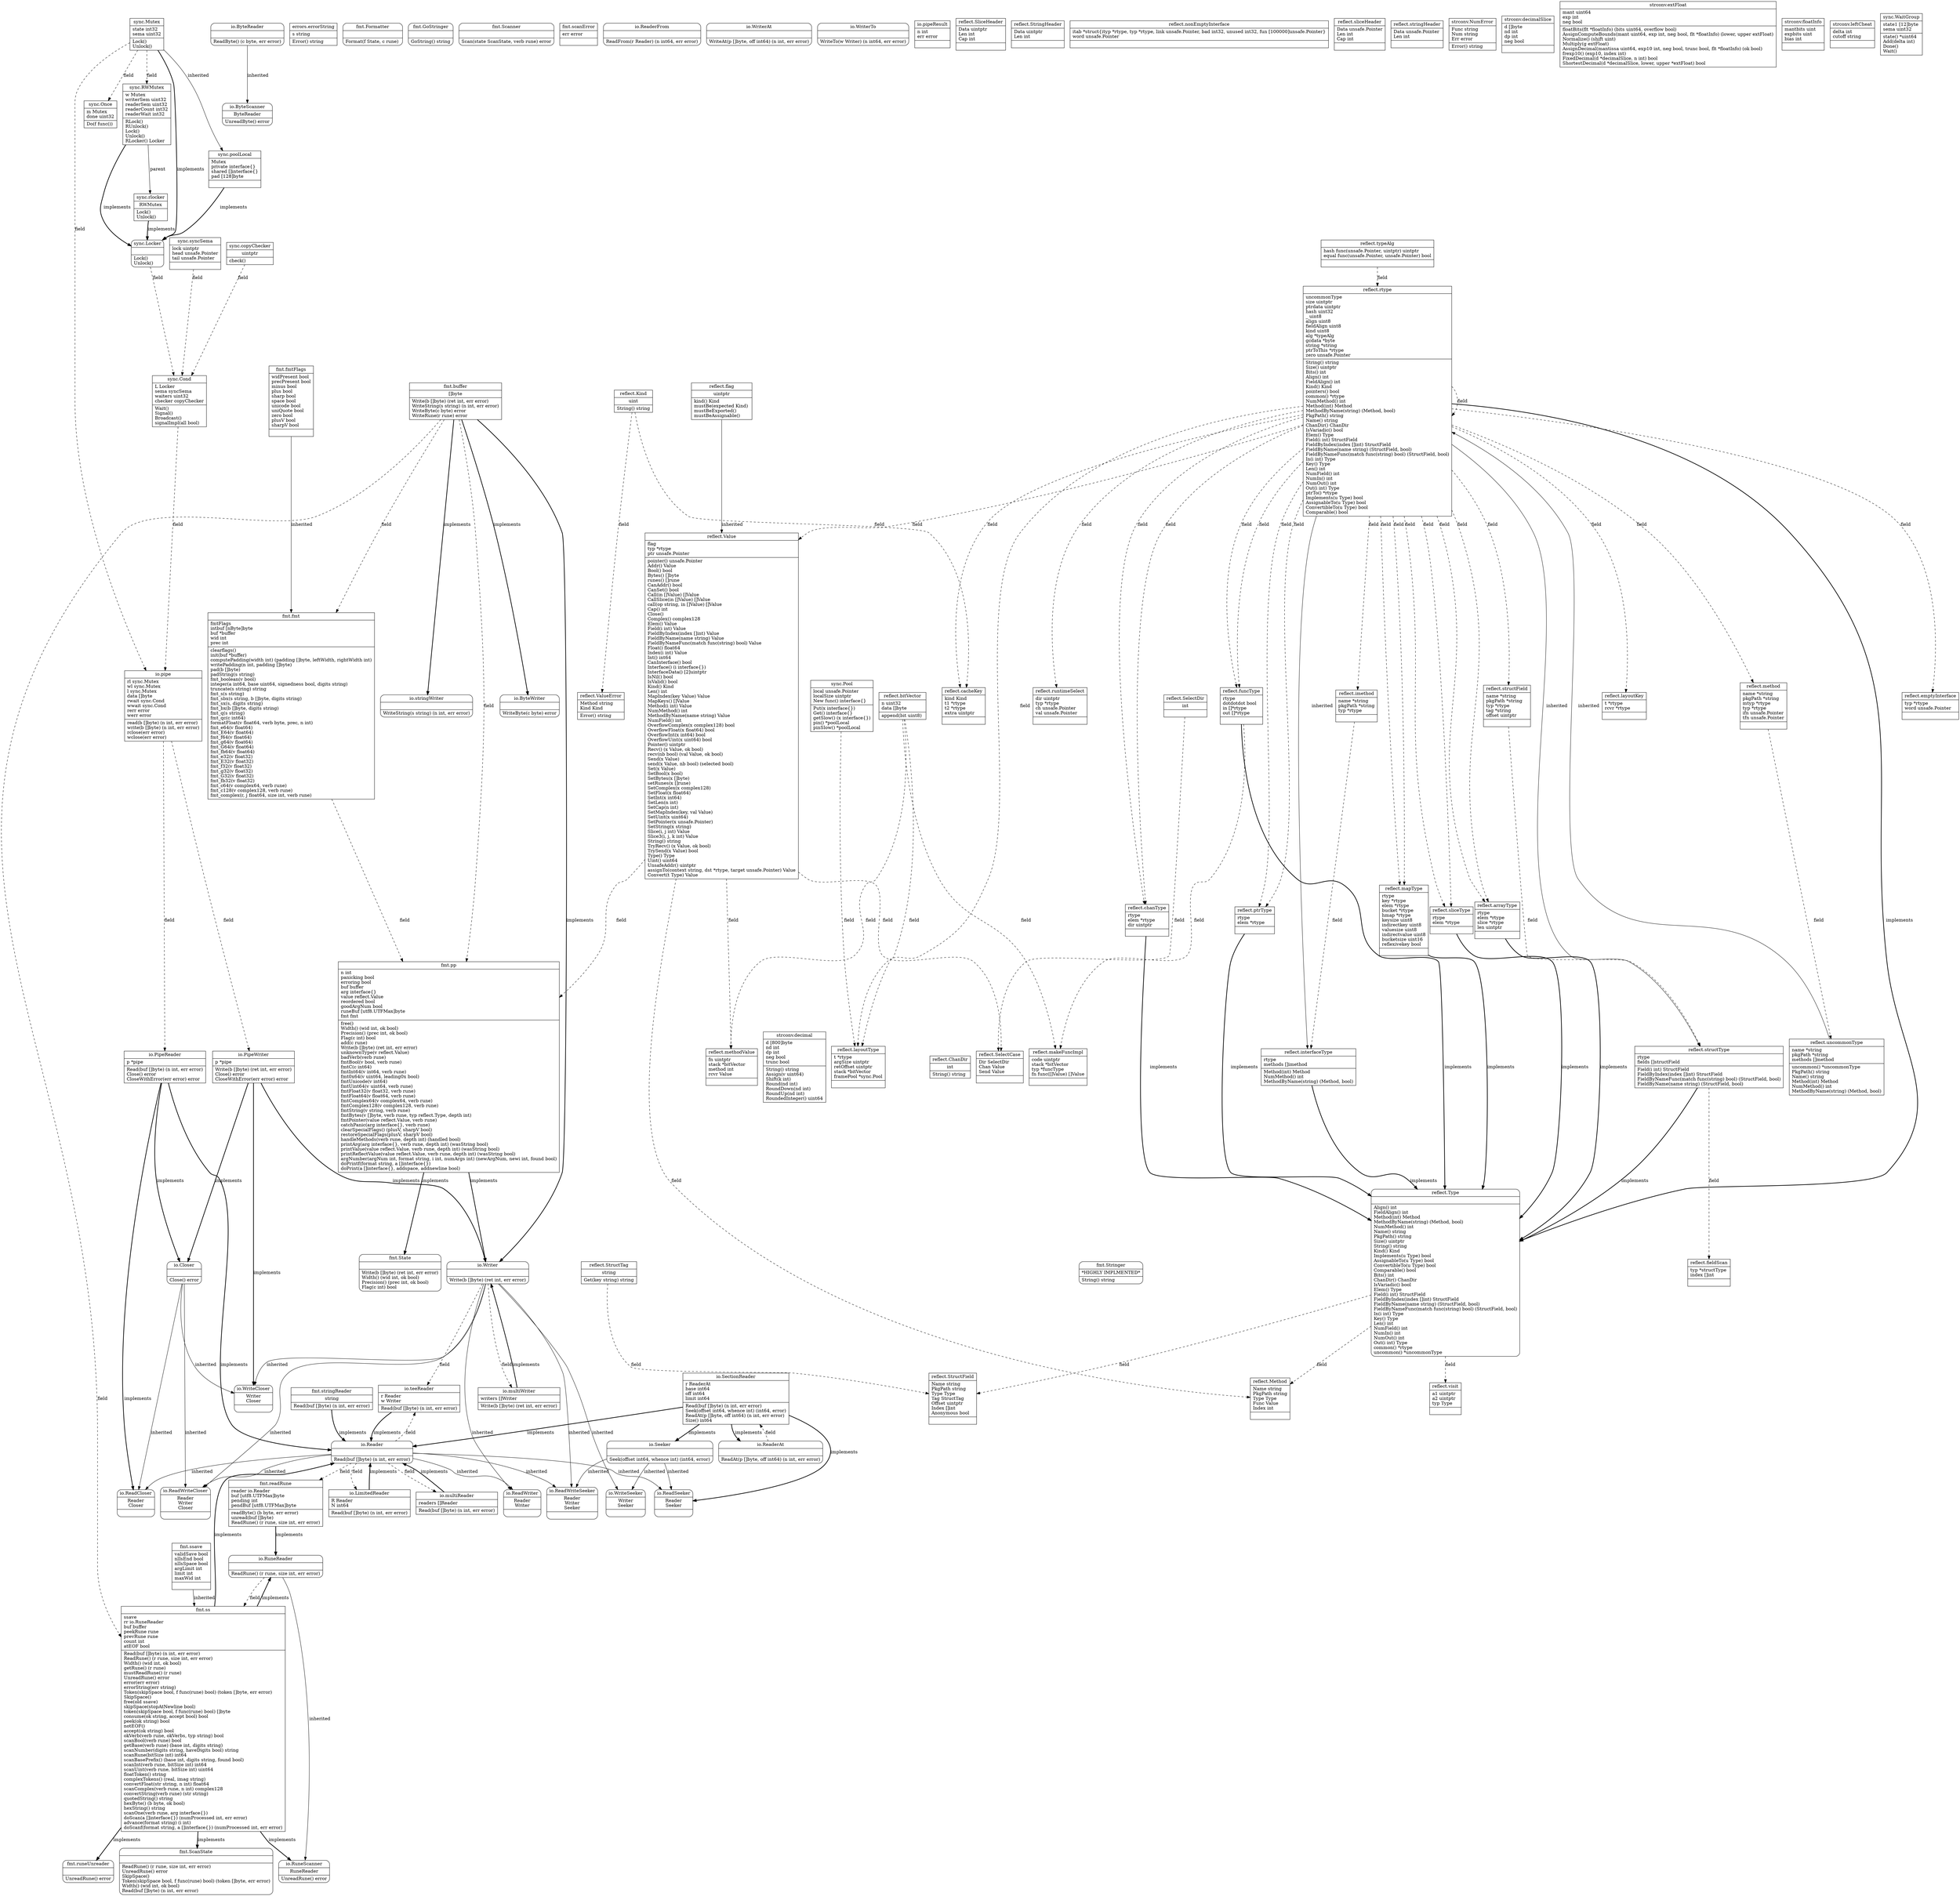 digraph fmt {
	fmt_SEL_buffer->fmt_SEL_pp[ label=field, style=dashed ];
	reflect_SEL_Value->fmt_SEL_pp[ label=field, style=dashed ];
	fmt_SEL_fmt->fmt_SEL_pp[ label=field, style=dashed ];
	io_SEL_Reader->fmt_SEL_readRune[ label=field, style=dashed ];
	fmt_SEL_ssave->fmt_SEL_ss[ label=inherited, style=solid ];
	io_SEL_RuneReader->fmt_SEL_ss[ label=field, style=dashed ];
	fmt_SEL_buffer->fmt_SEL_ss[ label=field, style=dashed ];
	fmt_SEL_fmtFlags->fmt_SEL_fmt[ label=inherited, style=solid ];
	fmt_SEL_buffer->fmt_SEL_fmt[ label=field, style=dashed ];
	sync_SEL_Locker->sync_SEL_Cond[ label=field, style=dashed ];
	sync_SEL_syncSema->sync_SEL_Cond[ label=field, style=dashed ];
	sync_SEL_copyChecker->sync_SEL_Cond[ label=field, style=dashed ];
	sync_SEL_Mutex->sync_SEL_Once[ label=field, style=dashed ];
	sync_SEL_Mutex->sync_SEL_poolLocal[ label=inherited, style=solid ];
	sync_SEL_Mutex->sync_SEL_RWMutex[ label=field, style=dashed ];
	sync_SEL_RWMutex->sync_SEL_rlocker[ label=parent, style=solid ];
	reflect_SEL_Type->reflect_SEL_visit[ label=field, style=dashed ];
	reflect_SEL_bitVector->reflect_SEL_methodValue[ label=field, style=dashed ];
	reflect_SEL_Value->reflect_SEL_methodValue[ label=field, style=dashed ];
	reflect_SEL_bitVector->reflect_SEL_makeFuncImpl[ label=field, style=dashed ];
	reflect_SEL_funcType->reflect_SEL_makeFuncImpl[ label=field, style=dashed ];
	reflect_SEL_Type->reflect_SEL_Method[ label=field, style=dashed ];
	reflect_SEL_Value->reflect_SEL_Method[ label=field, style=dashed ];
	reflect_SEL_uncommonType->reflect_SEL_rtype[ label=inherited, style=solid ];
	reflect_SEL_typeAlg->reflect_SEL_rtype[ label=field, style=dashed ];
	reflect_SEL_rtype->reflect_SEL_rtype[ label=field, style=dashed ];
	reflect_SEL_rtype->reflect_SEL_funcType[ label=field, style=dashed ];
	reflect_SEL_rtype->reflect_SEL_funcType[ label=field, style=dashed ];
	reflect_SEL_rtype->reflect_SEL_method[ label=field, style=dashed ];
	reflect_SEL_Kind->reflect_SEL_cacheKey[ label=field, style=dashed ];
	reflect_SEL_rtype->reflect_SEL_cacheKey[ label=field, style=dashed ];
	reflect_SEL_method->reflect_SEL_uncommonType[ label=field, style=dashed ];
	reflect_SEL_rtype->reflect_SEL_structField[ label=field, style=dashed ];
	reflect_SEL_rtype->reflect_SEL_imethod[ label=field, style=dashed ];
	reflect_SEL_rtype->reflect_SEL_structType[ label=inherited, style=solid ];
	reflect_SEL_structField->reflect_SEL_structType[ label=field, style=dashed ];
	reflect_SEL_Type->reflect_SEL_StructField[ label=field, style=dashed ];
	reflect_SEL_StructTag->reflect_SEL_StructField[ label=field, style=dashed ];
	reflect_SEL_structType->reflect_SEL_fieldScan[ label=field, style=dashed ];
	reflect_SEL_rtype->reflect_SEL_ptrType[ label=field, style=dashed ];
	reflect_SEL_rtype->reflect_SEL_ptrType[ label=field, style=dashed ];
	reflect_SEL_rtype->reflect_SEL_sliceType[ label=field, style=dashed ];
	reflect_SEL_rtype->reflect_SEL_sliceType[ label=field, style=dashed ];
	reflect_SEL_rtype->reflect_SEL_interfaceType[ label=inherited, style=solid ];
	reflect_SEL_imethod->reflect_SEL_interfaceType[ label=field, style=dashed ];
	reflect_SEL_rtype->reflect_SEL_mapType[ label=field, style=dashed ];
	reflect_SEL_rtype->reflect_SEL_mapType[ label=field, style=dashed ];
	reflect_SEL_rtype->reflect_SEL_layoutType[ label=field, style=dashed ];
	reflect_SEL_bitVector->reflect_SEL_layoutType[ label=field, style=dashed ];
	sync_SEL_Pool->reflect_SEL_layoutType[ label=field, style=dashed ];
	reflect_SEL_rtype->reflect_SEL_chanType[ label=field, style=dashed ];
	reflect_SEL_rtype->reflect_SEL_chanType[ label=field, style=dashed ];
	reflect_SEL_rtype->reflect_SEL_layoutKey[ label=field, style=dashed ];
	reflect_SEL_rtype->reflect_SEL_arrayType[ label=field, style=dashed ];
	reflect_SEL_rtype->reflect_SEL_arrayType[ label=field, style=dashed ];
	reflect_SEL_SelectDir->reflect_SEL_SelectCase[ label=field, style=dashed ];
	reflect_SEL_Value->reflect_SEL_SelectCase[ label=field, style=dashed ];
	reflect_SEL_rtype->reflect_SEL_emptyInterface[ label=field, style=dashed ];
	reflect_SEL_flag->reflect_SEL_Value[ label=inherited, style=solid ];
	reflect_SEL_rtype->reflect_SEL_Value[ label=field, style=dashed ];
	reflect_SEL_Kind->reflect_SEL_ValueError[ label=field, style=dashed ];
	reflect_SEL_rtype->reflect_SEL_runtimeSelect[ label=field, style=dashed ];
	io_SEL_Reader->io_SEL_LimitedReader[ label=field, style=dashed ];
	io_SEL_Reader->io_SEL_teeReader[ label=field, style=dashed ];
	io_SEL_Writer->io_SEL_teeReader[ label=field, style=dashed ];
	io_SEL_ReaderAt->io_SEL_SectionReader[ label=field, style=dashed ];
	io_SEL_Writer->io_SEL_multiWriter[ label=field, style=dashed ];
	io_SEL_Reader->io_SEL_multiReader[ label=field, style=dashed ];
	io_SEL_pipe->io_SEL_PipeReader[ label=field, style=dashed ];
	io_SEL_pipe->io_SEL_PipeWriter[ label=field, style=dashed ];
	sync_SEL_Mutex->io_SEL_pipe[ label=field, style=dashed ];
	sync_SEL_Cond->io_SEL_pipe[ label=field, style=dashed ];
	strconv_SEL_decimal->fmt_SEL_Stringer[ label=implements, style=invis ];
	reflect_SEL_rtype->fmt_SEL_Stringer[ label=implements, style=invis ];
	reflect_SEL_funcType->fmt_SEL_Stringer[ label=implements, style=invis ];
	reflect_SEL_ChanDir->fmt_SEL_Stringer[ label=implements, style=invis ];
	reflect_SEL_structType->fmt_SEL_Stringer[ label=implements, style=invis ];
	reflect_SEL_Kind->fmt_SEL_Stringer[ label=implements, style=invis ];
	reflect_SEL_ptrType->fmt_SEL_Stringer[ label=implements, style=invis ];
	reflect_SEL_sliceType->fmt_SEL_Stringer[ label=implements, style=invis ];
	reflect_SEL_interfaceType->fmt_SEL_Stringer[ label=implements, style=invis ];
	reflect_SEL_mapType->fmt_SEL_Stringer[ label=implements, style=invis ];
	reflect_SEL_chanType->fmt_SEL_Stringer[ label=implements, style=invis ];
	reflect_SEL_arrayType->fmt_SEL_Stringer[ label=implements, style=invis ];
	reflect_SEL_Value->fmt_SEL_Stringer[ label=implements, style=invis ];
	fmt_SEL_pp->fmt_SEL_State[ label=implements, style=bold ];
	fmt_SEL_ss->fmt_SEL_ScanState[ label=implements, style=bold ];
	fmt_SEL_ss->fmt_SEL_runeUnreader[ label=implements, style=bold ];
	sync_SEL_Mutex->sync_SEL_Locker[ label=implements, style=bold ];
	sync_SEL_poolLocal->sync_SEL_Locker[ label=implements, style=bold ];
	sync_SEL_RWMutex->sync_SEL_Locker[ label=implements, style=bold ];
	sync_SEL_rlocker->sync_SEL_Locker[ label=implements, style=bold ];
	reflect_SEL_rtype->reflect_SEL_Type[ label=implements, style=bold ];
	reflect_SEL_funcType->reflect_SEL_Type[ label=implements, style=bold ];
	reflect_SEL_structType->reflect_SEL_Type[ label=implements, style=bold ];
	reflect_SEL_ptrType->reflect_SEL_Type[ label=implements, style=bold ];
	reflect_SEL_sliceType->reflect_SEL_Type[ label=implements, style=bold ];
	reflect_SEL_interfaceType->reflect_SEL_Type[ label=implements, style=bold ];
	reflect_SEL_mapType->reflect_SEL_Type[ label=implements, style=bold ];
	reflect_SEL_chanType->reflect_SEL_Type[ label=implements, style=bold ];
	reflect_SEL_arrayType->reflect_SEL_Type[ label=implements, style=bold ];
	io_SEL_RuneReader->io_SEL_RuneScanner[ label=inherited, style=solid ];
	fmt_SEL_ss->io_SEL_RuneScanner[ label=implements, style=bold ];
	fmt_SEL_buffer->io_SEL_stringWriter[ label=implements, style=bold ];
	io_SEL_SectionReader->io_SEL_ReaderAt[ label=implements, style=bold ];
	io_SEL_Writer->io_SEL_WriteCloser[ label=inherited, style=solid ];
	io_SEL_Closer->io_SEL_WriteCloser[ label=inherited, style=solid ];
	io_SEL_PipeWriter->io_SEL_WriteCloser[ label=implements, style=bold ];
	io_SEL_Reader->io_SEL_ReadCloser[ label=inherited, style=solid ];
	io_SEL_Closer->io_SEL_ReadCloser[ label=inherited, style=solid ];
	io_SEL_PipeReader->io_SEL_ReadCloser[ label=implements, style=bold ];
	io_SEL_Writer->io_SEL_WriteSeeker[ label=inherited, style=solid ];
	io_SEL_Seeker->io_SEL_WriteSeeker[ label=inherited, style=solid ];
	io_SEL_SectionReader->io_SEL_Seeker[ label=implements, style=bold ];
	io_SEL_Reader->io_SEL_ReadWriter[ label=inherited, style=solid ];
	io_SEL_Writer->io_SEL_ReadWriter[ label=inherited, style=solid ];
	io_SEL_Reader->io_SEL_ReadWriteSeeker[ label=inherited, style=solid ];
	io_SEL_Writer->io_SEL_ReadWriteSeeker[ label=inherited, style=solid ];
	io_SEL_Seeker->io_SEL_ReadWriteSeeker[ label=inherited, style=solid ];
	io_SEL_ByteReader->io_SEL_ByteScanner[ label=inherited, style=solid ];
	fmt_SEL_pp->io_SEL_Writer[ label=implements, style=bold ];
	fmt_SEL_buffer->io_SEL_Writer[ label=implements, style=bold ];
	io_SEL_multiWriter->io_SEL_Writer[ label=implements, style=bold ];
	io_SEL_PipeWriter->io_SEL_Writer[ label=implements, style=bold ];
	io_SEL_Reader->io_SEL_ReadWriteCloser[ label=inherited, style=solid ];
	io_SEL_Writer->io_SEL_ReadWriteCloser[ label=inherited, style=solid ];
	io_SEL_Closer->io_SEL_ReadWriteCloser[ label=inherited, style=solid ];
	fmt_SEL_readRune->io_SEL_RuneReader[ label=implements, style=bold ];
	fmt_SEL_ss->io_SEL_RuneReader[ label=implements, style=bold ];
	fmt_SEL_buffer->io_SEL_ByteWriter[ label=implements, style=bold ];
	fmt_SEL_stringReader->io_SEL_Reader[ label=implements, style=bold ];
	fmt_SEL_ss->io_SEL_Reader[ label=implements, style=bold ];
	io_SEL_LimitedReader->io_SEL_Reader[ label=implements, style=bold ];
	io_SEL_teeReader->io_SEL_Reader[ label=implements, style=bold ];
	io_SEL_SectionReader->io_SEL_Reader[ label=implements, style=bold ];
	io_SEL_multiReader->io_SEL_Reader[ label=implements, style=bold ];
	io_SEL_PipeReader->io_SEL_Reader[ label=implements, style=bold ];
	io_SEL_PipeReader->io_SEL_Closer[ label=implements, style=bold ];
	io_SEL_PipeWriter->io_SEL_Closer[ label=implements, style=bold ];
	io_SEL_Reader->io_SEL_ReadSeeker[ label=inherited, style=solid ];
	io_SEL_Seeker->io_SEL_ReadSeeker[ label=inherited, style=solid ];
	io_SEL_SectionReader->io_SEL_ReadSeeker[ label=implements, style=bold ];
	errors_SEL_errorString [ label="{errors.errorString|s string\l|Error() string\l}", shape=record ];
	fmt_SEL_Formatter [ label="{fmt.Formatter||Format(f State, c rune) \l}", shape=Mrecord ];
	fmt_SEL_GoStringer [ label="{fmt.GoStringer||GoString() string\l}", shape=Mrecord ];
	fmt_SEL_ScanState [ label="{fmt.ScanState||ReadRune() (r rune, size int, err error)\lUnreadRune() error\lSkipSpace() \lToken(skipSpace bool, f func(rune) bool) (token []byte, err error)\lWidth() (wid int, ok bool)\lRead(buf []byte) (n int, err error)\l}", shape=Mrecord ];
	fmt_SEL_Scanner [ label="{fmt.Scanner||Scan(state ScanState, verb rune) error\l}", shape=Mrecord ];
	fmt_SEL_State [ label="{fmt.State||Write(b []byte) (ret int, err error)\lWidth() (wid int, ok bool)\lPrecision() (prec int, ok bool)\lFlag(c int) bool\l}", shape=Mrecord ];
	fmt_SEL_Stringer [ label="{fmt.Stringer|*HIGHLY IMPLMENTED*\n|String() string\l}", shape=Mrecord ];
	fmt_SEL_buffer [ label="{fmt.buffer|[]byte|Write(b []byte) (ret int, err error)\lWriteString(s string) (n int, err error)\lWriteByte(c byte) error\lWriteRune(r rune) error\l}", shape=record ];
	fmt_SEL_fmt [ label="{fmt.fmt|fmtFlags\lintbuf [nByte]byte\lbuf *buffer\lwid int\lprec int\l|clearflags() \linit(buf *buffer) \lcomputePadding(width int) (padding []byte, leftWidth, rightWidth int)\lwritePadding(n int, padding []byte) \lpad(b []byte) \lpadString(s string) \lfmt_boolean(v bool) \linteger(a int64, base uint64, signedness bool, digits string) \ltruncate(s string) string\lfmt_s(s string) \lfmt_sbx(s string, b []byte, digits string) \lfmt_sx(s, digits string) \lfmt_bx(b []byte, digits string) \lfmt_q(s string) \lfmt_qc(c int64) \lformatFloat(v float64, verb byte, prec, n int) \lfmt_e64(v float64) \lfmt_E64(v float64) \lfmt_f64(v float64) \lfmt_g64(v float64) \lfmt_G64(v float64) \lfmt_fb64(v float64) \lfmt_e32(v float32) \lfmt_E32(v float32) \lfmt_f32(v float32) \lfmt_g32(v float32) \lfmt_G32(v float32) \lfmt_fb32(v float32) \lfmt_c64(v complex64, verb rune) \lfmt_c128(v complex128, verb rune) \lfmt_complex(r, j float64, size int, verb rune) \l}", shape=record ];
	fmt_SEL_fmtFlags [ label="{fmt.fmtFlags|widPresent bool\lprecPresent bool\lminus bool\lplus bool\lsharp bool\lspace bool\lunicode bool\luniQuote bool\lzero bool\lplusV bool\lsharpV bool\l|}", shape=record ];
	fmt_SEL_pp [ label="{fmt.pp|n int\lpanicking bool\lerroring bool\lbuf buffer\larg interface\{\}\lvalue reflect.Value\lreordered bool\lgoodArgNum bool\lruneBuf [utf8.UTFMax]byte\lfmt fmt\l|free() \lWidth() (wid int, ok bool)\lPrecision() (prec int, ok bool)\lFlag(c int) bool\ladd(c rune) \lWrite(b []byte) (ret int, err error)\lunknownType(v reflect.Value) \lbadVerb(verb rune) \lfmtBool(v bool, verb rune) \lfmtC(c int64) \lfmtInt64(v int64, verb rune) \lfmt0x64(v uint64, leading0x bool) \lfmtUnicode(v int64) \lfmtUint64(v uint64, verb rune) \lfmtFloat32(v float32, verb rune) \lfmtFloat64(v float64, verb rune) \lfmtComplex64(v complex64, verb rune) \lfmtComplex128(v complex128, verb rune) \lfmtString(v string, verb rune) \lfmtBytes(v []byte, verb rune, typ reflect.Type, depth int) \lfmtPointer(value reflect.Value, verb rune) \lcatchPanic(arg interface\{\}, verb rune) \lclearSpecialFlags() (plusV, sharpV bool)\lrestoreSpecialFlags(plusV, sharpV bool) \lhandleMethods(verb rune, depth int) (handled bool)\lprintArg(arg interface\{\}, verb rune, depth int) (wasString bool)\lprintValue(value reflect.Value, verb rune, depth int) (wasString bool)\lprintReflectValue(value reflect.Value, verb rune, depth int) (wasString bool)\largNumber(argNum int, format string, i int, numArgs int) (newArgNum, newi int, found bool)\ldoPrintf(format string, a []interface\{\}) \ldoPrint(a []interface\{\}, addspace, addnewline bool) \l}", shape=record ];
	fmt_SEL_readRune [ label="{fmt.readRune|reader io.Reader\lbuf [utf8.UTFMax]byte\lpending int\lpendBuf [utf8.UTFMax]byte\l|readByte() (b byte, err error)\lunread(buf []byte) \lReadRune() (r rune, size int, err error)\l}", shape=record ];
	fmt_SEL_runeUnreader [ label="{fmt.runeUnreader||UnreadRune() error\l}", shape=Mrecord ];
	fmt_SEL_scanError [ label="{fmt.scanError|err error\l|}", shape=record ];
	fmt_SEL_ss [ label="{fmt.ss|ssave\lrr io.RuneReader\lbuf buffer\lpeekRune rune\lprevRune rune\lcount int\latEOF bool\l|Read(buf []byte) (n int, err error)\lReadRune() (r rune, size int, err error)\lWidth() (wid int, ok bool)\lgetRune() (r rune)\lmustReadRune() (r rune)\lUnreadRune() error\lerror(err error) \lerrorString(err string) \lToken(skipSpace bool, f func(rune) bool) (token []byte, err error)\lSkipSpace() \lfree(old ssave) \lskipSpace(stopAtNewline bool) \ltoken(skipSpace bool, f func(rune) bool) []byte\lconsume(ok string, accept bool) bool\lpeek(ok string) bool\lnotEOF() \laccept(ok string) bool\lokVerb(verb rune, okVerbs, typ string) bool\lscanBool(verb rune) bool\lgetBase(verb rune) (base int, digits string)\lscanNumber(digits string, haveDigits bool) string\lscanRune(bitSize int) int64\lscanBasePrefix() (base int, digits string, found bool)\lscanInt(verb rune, bitSize int) int64\lscanUint(verb rune, bitSize int) uint64\lfloatToken() string\lcomplexTokens() (real, imag string)\lconvertFloat(str string, n int) float64\lscanComplex(verb rune, n int) complex128\lconvertString(verb rune) (str string)\lquotedString() string\lhexByte() (b byte, ok bool)\lhexString() string\lscanOne(verb rune, arg interface\{\}) \ldoScan(a []interface\{\}) (numProcessed int, err error)\ladvance(format string) (i int)\ldoScanf(format string, a []interface\{\}) (numProcessed int, err error)\l}", shape=record ];
	fmt_SEL_ssave [ label="{fmt.ssave|validSave bool\lnlIsEnd bool\lnlIsSpace bool\largLimit int\llimit int\lmaxWid int\l|}", shape=record ];
	fmt_SEL_stringReader [ label="{fmt.stringReader|string|Read(buf []byte) (n int, err error)\l}", shape=record ];
	io_SEL_ByteReader [ label="{io.ByteReader||ReadByte() (c byte, err error)\l}", shape=Mrecord ];
	io_SEL_ByteScanner [ label="{io.ByteScanner|ByteReader\n|UnreadByte() error\l}", shape=Mrecord ];
	io_SEL_ByteWriter [ label="{io.ByteWriter||WriteByte(c byte) error\l}", shape=Mrecord ];
	io_SEL_Closer [ label="{io.Closer||Close() error\l}", shape=Mrecord ];
	io_SEL_LimitedReader [ label="{io.LimitedReader|R Reader\lN int64\l|Read(buf []byte) (n int, err error)\l}", shape=record ];
	io_SEL_PipeReader [ label="{io.PipeReader|p *pipe\l|Read(buf []byte) (n int, err error)\lClose() error\lCloseWithError(err error) error\l}", shape=record ];
	io_SEL_PipeWriter [ label="{io.PipeWriter|p *pipe\l|Write(b []byte) (ret int, err error)\lClose() error\lCloseWithError(err error) error\l}", shape=record ];
	io_SEL_ReadCloser [ label="{io.ReadCloser|Reader\nCloser\n|}", shape=Mrecord ];
	io_SEL_ReadSeeker [ label="{io.ReadSeeker|Reader\nSeeker\n|}", shape=Mrecord ];
	io_SEL_ReadWriteCloser [ label="{io.ReadWriteCloser|Reader\nWriter\nCloser\n|}", shape=Mrecord ];
	io_SEL_ReadWriteSeeker [ label="{io.ReadWriteSeeker|Reader\nWriter\nSeeker\n|}", shape=Mrecord ];
	io_SEL_ReadWriter [ label="{io.ReadWriter|Reader\nWriter\n|}", shape=Mrecord ];
	io_SEL_Reader [ label="{io.Reader||Read(buf []byte) (n int, err error)\l}", shape=Mrecord ];
	io_SEL_ReaderAt [ label="{io.ReaderAt||ReadAt(p []byte, off int64) (n int, err error)\l}", shape=Mrecord ];
	io_SEL_ReaderFrom [ label="{io.ReaderFrom||ReadFrom(r Reader) (n int64, err error)\l}", shape=Mrecord ];
	io_SEL_RuneReader [ label="{io.RuneReader||ReadRune() (r rune, size int, err error)\l}", shape=Mrecord ];
	io_SEL_RuneScanner [ label="{io.RuneScanner|RuneReader\n|UnreadRune() error\l}", shape=Mrecord ];
	io_SEL_SectionReader [ label="{io.SectionReader|r ReaderAt\lbase int64\loff int64\llimit int64\l|Read(buf []byte) (n int, err error)\lSeek(offset int64, whence int) (int64, error)\lReadAt(p []byte, off int64) (n int, err error)\lSize() int64\l}", shape=record ];
	io_SEL_Seeker [ label="{io.Seeker||Seek(offset int64, whence int) (int64, error)\l}", shape=Mrecord ];
	io_SEL_WriteCloser [ label="{io.WriteCloser|Writer\nCloser\n|}", shape=Mrecord ];
	io_SEL_WriteSeeker [ label="{io.WriteSeeker|Writer\nSeeker\n|}", shape=Mrecord ];
	io_SEL_Writer [ label="{io.Writer||Write(b []byte) (ret int, err error)\l}", shape=Mrecord ];
	io_SEL_WriterAt [ label="{io.WriterAt||WriteAt(p []byte, off int64) (n int, err error)\l}", shape=Mrecord ];
	io_SEL_WriterTo [ label="{io.WriterTo||WriteTo(w Writer) (n int64, err error)\l}", shape=Mrecord ];
	io_SEL_multiReader [ label="{io.multiReader|readers []Reader\l|Read(buf []byte) (n int, err error)\l}", shape=record ];
	io_SEL_multiWriter [ label="{io.multiWriter|writers []Writer\l|Write(b []byte) (ret int, err error)\l}", shape=record ];
	io_SEL_pipe [ label="{io.pipe|rl sync.Mutex\lwl sync.Mutex\ll sync.Mutex\ldata []byte\lrwait sync.Cond\lwwait sync.Cond\lrerr error\lwerr error\l|read(b []byte) (n int, err error)\lwrite(b []byte) (n int, err error)\lrclose(err error) \lwclose(err error) \l}", shape=record ];
	io_SEL_pipeResult [ label="{io.pipeResult|n int\lerr error\l|}", shape=record ];
	io_SEL_stringWriter [ label="{io.stringWriter||WriteString(s string) (n int, err error)\l}", shape=Mrecord ];
	io_SEL_teeReader [ label="{io.teeReader|r Reader\lw Writer\l|Read(buf []byte) (n int, err error)\l}", shape=record ];
	reflect_SEL_ChanDir [ label="{reflect.ChanDir|int|String() string\l}", shape=record ];
	reflect_SEL_Kind [ label="{reflect.Kind|uint|String() string\l}", shape=record ];
	reflect_SEL_Method [ label="{reflect.Method|Name string\lPkgPath string\lType Type\lFunc Value\lIndex int\l|}", shape=record ];
	reflect_SEL_SelectCase [ label="{reflect.SelectCase|Dir SelectDir\lChan Value\lSend Value\l|}", shape=record ];
	reflect_SEL_SelectDir [ label="{reflect.SelectDir|int|}", shape=record ];
	reflect_SEL_SliceHeader [ label="{reflect.SliceHeader|Data uintptr\lLen int\lCap int\l|}", shape=record ];
	reflect_SEL_StringHeader [ label="{reflect.StringHeader|Data uintptr\lLen int\l|}", shape=record ];
	reflect_SEL_StructField [ label="{reflect.StructField|Name string\lPkgPath string\lType Type\lTag StructTag\lOffset uintptr\lIndex []int\lAnonymous bool\l|}", shape=record ];
	reflect_SEL_StructTag [ label="{reflect.StructTag|string|Get(key string) string\l}", shape=record ];
	reflect_SEL_Type [ label="{reflect.Type||Align() int\lFieldAlign() int\lMethod(int) Method\lMethodByName(string) (Method, bool)\lNumMethod() int\lName() string\lPkgPath() string\lSize() uintptr\lString() string\lKind() Kind\lImplements(u Type) bool\lAssignableTo(u Type) bool\lConvertibleTo(u Type) bool\lComparable() bool\lBits() int\lChanDir() ChanDir\lIsVariadic() bool\lElem() Type\lField(i int) StructField\lFieldByIndex(index []int) StructField\lFieldByName(name string) (StructField, bool)\lFieldByNameFunc(match func(string) bool) (StructField, bool)\lIn(i int) Type\lKey() Type\lLen() int\lNumField() int\lNumIn() int\lNumOut() int\lOut(i int) Type\lcommon() *rtype\luncommon() *uncommonType\l}", shape=Mrecord ];
	reflect_SEL_Value [ label="{reflect.Value|flag\ltyp *rtype\lptr unsafe.Pointer\l|pointer() unsafe.Pointer\lAddr() Value\lBool() bool\lBytes() []byte\lrunes() []rune\lCanAddr() bool\lCanSet() bool\lCall(in []Value) []Value\lCallSlice(in []Value) []Value\lcall(op string, in []Value) []Value\lCap() int\lClose() \lComplex() complex128\lElem() Value\lField(i int) Value\lFieldByIndex(index []int) Value\lFieldByName(name string) Value\lFieldByNameFunc(match func(string) bool) Value\lFloat() float64\lIndex(i int) Value\lInt() int64\lCanInterface() bool\lInterface() (i interface\{\})\lInterfaceData() [2]uintptr\lIsNil() bool\lIsValid() bool\lKind() Kind\lLen() int\lMapIndex(key Value) Value\lMapKeys() []Value\lMethod(i int) Value\lNumMethod() int\lMethodByName(name string) Value\lNumField() int\lOverflowComplex(x complex128) bool\lOverflowFloat(x float64) bool\lOverflowInt(x int64) bool\lOverflowUint(x uint64) bool\lPointer() uintptr\lRecv() (x Value, ok bool)\lrecv(nb bool) (val Value, ok bool)\lSend(x Value) \lsend(x Value, nb bool) (selected bool)\lSet(x Value) \lSetBool(x bool) \lSetBytes(x []byte) \lsetRunes(x []rune) \lSetComplex(x complex128) \lSetFloat(x float64) \lSetInt(x int64) \lSetLen(n int) \lSetCap(n int) \lSetMapIndex(key, val Value) \lSetUint(x uint64) \lSetPointer(x unsafe.Pointer) \lSetString(x string) \lSlice(i, j int) Value\lSlice3(i, j, k int) Value\lString() string\lTryRecv() (x Value, ok bool)\lTrySend(x Value) bool\lType() Type\lUint() uint64\lUnsafeAddr() uintptr\lassignTo(context string, dst *rtype, target unsafe.Pointer) Value\lConvert(t Type) Value\l}", shape=record ];
	reflect_SEL_ValueError [ label="{reflect.ValueError|Method string\lKind Kind\l|Error() string\l}", shape=record ];
	reflect_SEL_arrayType [ label="{reflect.arrayType|rtype\lelem *rtype\lslice *rtype\llen uintptr\l|}", shape=record ];
	reflect_SEL_bitVector [ label="{reflect.bitVector|n uint32\ldata []byte\l|append(bit uint8) \l}", shape=record ];
	reflect_SEL_cacheKey [ label="{reflect.cacheKey|kind Kind\lt1 *rtype\lt2 *rtype\lextra uintptr\l|}", shape=record ];
	reflect_SEL_chanType [ label="{reflect.chanType|rtype\lelem *rtype\ldir uintptr\l|}", shape=record ];
	reflect_SEL_emptyInterface [ label="{reflect.emptyInterface|typ *rtype\lword unsafe.Pointer\l|}", shape=record ];
	reflect_SEL_fieldScan [ label="{reflect.fieldScan|typ *structType\lindex []int\l|}", shape=record ];
	reflect_SEL_flag [ label="{reflect.flag|uintptr|kind() Kind\lmustBe(expected Kind) \lmustBeExported() \lmustBeAssignable() \l}", shape=record ];
	reflect_SEL_funcType [ label="{reflect.funcType|rtype\ldotdotdot bool\lin []*rtype\lout []*rtype\l|}", shape=record ];
	reflect_SEL_imethod [ label="{reflect.imethod|name *string\lpkgPath *string\ltyp *rtype\l|}", shape=record ];
	reflect_SEL_interfaceType [ label="{reflect.interfaceType|rtype\lmethods []imethod\l|Method(int) Method\lNumMethod() int\lMethodByName(string) (Method, bool)\l}", shape=record ];
	reflect_SEL_layoutKey [ label="{reflect.layoutKey|t *rtype\lrcvr *rtype\l|}", shape=record ];
	reflect_SEL_layoutType [ label="{reflect.layoutType|t *rtype\largSize uintptr\lretOffset uintptr\lstack *bitVector\lframePool *sync.Pool\l|}", shape=record ];
	reflect_SEL_makeFuncImpl [ label="{reflect.makeFuncImpl|code uintptr\lstack *bitVector\ltyp *funcType\lfn func([]Value) []Value\l|}", shape=record ];
	reflect_SEL_mapType [ label="{reflect.mapType|rtype\lkey *rtype\lelem *rtype\lbucket *rtype\lhmap *rtype\lkeysize uint8\lindirectkey uint8\lvaluesize uint8\lindirectvalue uint8\lbucketsize uint16\lreflexivekey bool\l|}", shape=record ];
	reflect_SEL_method [ label="{reflect.method|name *string\lpkgPath *string\lmtyp *rtype\ltyp *rtype\lifn unsafe.Pointer\ltfn unsafe.Pointer\l|}", shape=record ];
	reflect_SEL_methodValue [ label="{reflect.methodValue|fn uintptr\lstack *bitVector\lmethod int\lrcvr Value\l|}", shape=record ];
	reflect_SEL_nonEmptyInterface [ label="{reflect.nonEmptyInterface|itab *struct\{ityp *rtype, typ *rtype, link unsafe.Pointer, bad int32, unused int32, fun [100000]unsafe.Pointer\}\lword unsafe.Pointer\l|}", shape=record ];
	reflect_SEL_ptrType [ label="{reflect.ptrType|rtype\lelem *rtype\l|}", shape=record ];
	reflect_SEL_rtype [ label="{reflect.rtype|uncommonType\lsize uintptr\lptrdata uintptr\lhash uint32\l_ uint8\lalign uint8\lfieldAlign uint8\lkind uint8\lalg *typeAlg\lgcdata *byte\lstring *string\lptrToThis *rtype\lzero unsafe.Pointer\l|String() string\lSize() uintptr\lBits() int\lAlign() int\lFieldAlign() int\lKind() Kind\lpointers() bool\lcommon() *rtype\lNumMethod() int\lMethod(int) Method\lMethodByName(string) (Method, bool)\lPkgPath() string\lName() string\lChanDir() ChanDir\lIsVariadic() bool\lElem() Type\lField(i int) StructField\lFieldByIndex(index []int) StructField\lFieldByName(name string) (StructField, bool)\lFieldByNameFunc(match func(string) bool) (StructField, bool)\lIn(i int) Type\lKey() Type\lLen() int\lNumField() int\lNumIn() int\lNumOut() int\lOut(i int) Type\lptrTo() *rtype\lImplements(u Type) bool\lAssignableTo(u Type) bool\lConvertibleTo(u Type) bool\lComparable() bool\l}", shape=record ];
	reflect_SEL_runtimeSelect [ label="{reflect.runtimeSelect|dir uintptr\ltyp *rtype\lch unsafe.Pointer\lval unsafe.Pointer\l|}", shape=record ];
	reflect_SEL_sliceHeader [ label="{reflect.sliceHeader|Data unsafe.Pointer\lLen int\lCap int\l|}", shape=record ];
	reflect_SEL_sliceType [ label="{reflect.sliceType|rtype\lelem *rtype\l|}", shape=record ];
	reflect_SEL_stringHeader [ label="{reflect.stringHeader|Data unsafe.Pointer\lLen int\l|}", shape=record ];
	reflect_SEL_structField [ label="{reflect.structField|name *string\lpkgPath *string\ltyp *rtype\ltag *string\loffset uintptr\l|}", shape=record ];
	reflect_SEL_structType [ label="{reflect.structType|rtype\lfields []structField\l|Field(i int) StructField\lFieldByIndex(index []int) StructField\lFieldByNameFunc(match func(string) bool) (StructField, bool)\lFieldByName(name string) (StructField, bool)\l}", shape=record ];
	reflect_SEL_typeAlg [ label="{reflect.typeAlg|hash func(unsafe.Pointer, uintptr) uintptr\lequal func(unsafe.Pointer, unsafe.Pointer) bool\l|}", shape=record ];
	reflect_SEL_uncommonType [ label="{reflect.uncommonType|name *string\lpkgPath *string\lmethods []method\l|uncommon() *uncommonType\lPkgPath() string\lName() string\lMethod(int) Method\lNumMethod() int\lMethodByName(string) (Method, bool)\l}", shape=record ];
	reflect_SEL_visit [ label="{reflect.visit|a1 uintptr\la2 uintptr\ltyp Type\l|}", shape=record ];
	strconv_SEL_NumError [ label="{strconv.NumError|Func string\lNum string\lErr error\l|Error() string\l}", shape=record ];
	strconv_SEL_decimal [ label="{strconv.decimal|d [800]byte\lnd int\ldp int\lneg bool\ltrunc bool\l|String() string\lAssign(v uint64) \lShift(k int) \lRound(nd int) \lRoundDown(nd int) \lRoundUp(nd int) \lRoundedInteger() uint64\l}", shape=record ];
	strconv_SEL_decimalSlice [ label="{strconv.decimalSlice|d []byte\lnd int\ldp int\lneg bool\l|}", shape=record ];
	strconv_SEL_extFloat [ label="{strconv.extFloat|mant uint64\lexp int\lneg bool\l|floatBits(flt *floatInfo) (bits uint64, overflow bool)\lAssignComputeBounds(mant uint64, exp int, neg bool, flt *floatInfo) (lower, upper extFloat)\lNormalize() (shift uint)\lMultiply(g extFloat) \lAssignDecimal(mantissa uint64, exp10 int, neg bool, trunc bool, flt *floatInfo) (ok bool)\lfrexp10() (exp10, index int)\lFixedDecimal(d *decimalSlice, n int) bool\lShortestDecimal(d *decimalSlice, lower, upper *extFloat) bool\l}", shape=record ];
	strconv_SEL_floatInfo [ label="{strconv.floatInfo|mantbits uint\lexpbits uint\lbias int\l|}", shape=record ];
	strconv_SEL_leftCheat [ label="{strconv.leftCheat|delta int\lcutoff string\l|}", shape=record ];
	sync_SEL_Cond [ label="{sync.Cond|L Locker\lsema syncSema\lwaiters uint32\lchecker copyChecker\l|Wait() \lSignal() \lBroadcast() \lsignalImpl(all bool) \l}", shape=record ];
	sync_SEL_Locker [ label="{sync.Locker||Lock() \lUnlock() \l}", shape=Mrecord ];
	sync_SEL_Mutex [ label="{sync.Mutex|state int32\lsema uint32\l|Lock() \lUnlock() \l}", shape=record ];
	sync_SEL_Once [ label="{sync.Once|m Mutex\ldone uint32\l|Do(f func()) \l}", shape=record ];
	sync_SEL_Pool [ label="{sync.Pool|local unsafe.Pointer\llocalSize uintptr\lNew func() interface\{\}\l|Put(x interface\{\}) \lGet() interface\{\}\lgetSlow() (x interface\{\})\lpin() *poolLocal\lpinSlow() *poolLocal\l}", shape=record ];
	sync_SEL_RWMutex [ label="{sync.RWMutex|w Mutex\lwriterSem uint32\lreaderSem uint32\lreaderCount int32\lreaderWait int32\l|RLock() \lRUnlock() \lLock() \lUnlock() \lRLocker() Locker\l}", shape=record ];
	sync_SEL_WaitGroup [ label="{sync.WaitGroup|state1 [12]byte\lsema uint32\l|state() *uint64\lAdd(delta int) \lDone() \lWait() \l}", shape=record ];
	sync_SEL_copyChecker [ label="{sync.copyChecker|uintptr|check() \l}", shape=record ];
	sync_SEL_poolLocal [ label="{sync.poolLocal|Mutex\lprivate interface\{\}\lshared []interface\{\}\lpad [128]byte\l|}", shape=record ];
	sync_SEL_rlocker [ label="{sync.rlocker|RWMutex|Lock() \lUnlock() \l}", shape=record ];
	sync_SEL_syncSema [ label="{sync.syncSema|lock uintptr\lhead unsafe.Pointer\ltail unsafe.Pointer\l|}", shape=record ];

}

